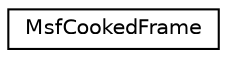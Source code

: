 digraph "Graphical Class Hierarchy"
{
 // LATEX_PDF_SIZE
  edge [fontname="Helvetica",fontsize="10",labelfontname="Helvetica",labelfontsize="10"];
  node [fontname="Helvetica",fontsize="10",shape=record];
  rankdir="LR";
  Node0 [label="MsfCookedFrame",height=0.2,width=0.4,color="black", fillcolor="white", style="filled",URL="$structMsfCookedFrame.html",tooltip=" "];
}
